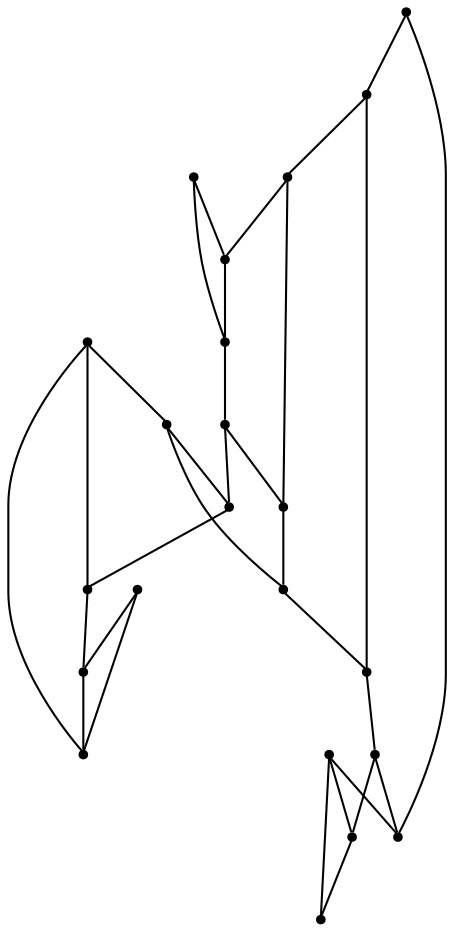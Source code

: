 graph {
  node [shape=point,comment="{\"directed\":false,\"doi\":\"10.1007/3-540-46648-7_16\",\"figure\":\"? (1)\"}"]

  v0 [pos="640.3300502425461,819.7083388255146"]
  v1 [pos="606.3257847836726,836.4612528684164"]
  v2 [pos="643.8304725022502,862.2156258928696"]
  v3 [pos="566.3207750125877,848.7133579340923"]
  v4 [pos="605.8257267317947,854.7143941776201"]
  v5 [pos="568.8210970650948,900.2221039829985"]
  v6 [pos="536.3170375549726,868.2166621363974"]
  v7 [pos="520.8151028260078,1003.7398202109522"]
  v8 [pos="470.80885253457086,783.4521841694681"]
  v9 [pos="432.80409086755645,991.2376507720759"]
  v10 [pos="473.8092246906765,1090.254621611964"]
  v11 [pos="427.80347855565986,792.2037059561394"]
  v12 [pos="443.30540533634525,821.2086296809766"]
  v13 [pos="386.79833678426036,801.7053254786716"]
  v14 [pos="423.8029743992396,843.7124520050455"]
  v15 [pos="308.0384941649031,850.2135534058139"]
  v16 [pos="420.30254419125606,869.7168894026992"]
  v17 [pos="392.79909699303045,902.7225569475219"]
  v18 [pos="510.06375933128004,906.2231402265263"]
  v19 [pos="480.05999008054727,871.2171802581613"]
  v20 [pos="548.3185420759539,945.7299409666975"]
  v21 [pos="410.0512587484062,947.2301364384192"]

  v0 -- v6 [id="-1",pos="640.3300502425461,819.7083388255146 632.2440131050621,800.2247624574429 612.9468761261076,787.452832605713 590.0737788734497,787.452832605713 558.0697456220877,787.452832605713 533.0666204763692,812.4571078943053 533.0666204763692,844.4625497409064 533.0666204763692,852.5997904517017 534.7887920733181,860.3925862550329 536.3170375549726,868.2166621363974"]
  v17 -- v21 [id="-2",pos="392.79909699303045,902.7225569475219 410.0512587484062,947.2301364384192 410.0512587484062,947.2301364384192 410.0512587484062,947.2301364384192"]
  v14 -- v12 [id="-3",pos="423.8029743992396,843.7124520050455 443.30540533634525,821.2086296809766 443.30540533634525,821.2086296809766 443.30540533634525,821.2086296809766"]
  v18 -- v21 [id="-4",pos="510.06375933128004,906.2231402265263 410.0512587484062,947.2301364384192 410.0512587484062,947.2301364384192 410.0512587484062,947.2301364384192"]
  v7 -- v20 [id="-5",pos="520.8151028260078,1003.7398202109522 548.3185420759539,945.7299409666975 548.3185420759539,945.7299409666975 548.3185420759539,945.7299409666975"]
  v20 -- v5 [id="-6",pos="548.3185420759539,945.7299409666975 568.8210970650948,900.2221039829985 568.8210970650948,900.2221039829985 568.8210970650948,900.2221039829985"]
  v6 -- v19 [id="-7",pos="536.3170375549726,868.2166621363974 480.05999008054727,871.2171802581613 480.05999008054727,871.2171802581613 480.05999008054727,871.2171802581613"]
  v19 -- v16 [id="-8",pos="480.05999008054727,871.2171802581613 420.30254419125606,869.7168894026992 420.30254419125606,869.7168894026992 420.30254419125606,869.7168894026992"]
  v20 -- v18 [id="-9",pos="548.3185420759539,945.7299409666975 510.06375933128004,906.2231402265263 510.06375933128004,906.2231402265263 510.06375933128004,906.2231402265263"]
  v18 -- v19 [id="-10",pos="510.06375933128004,906.2231402265263 480.05999008054727,871.2171802581613 480.05999008054727,871.2171802581613 480.05999008054727,871.2171802581613"]
  v0 -- v1 [id="-11",pos="640.3300502425461,819.7083388255146 606.3257847836726,836.4612528684164 606.3257847836726,836.4612528684164 606.3257847836726,836.4612528684164"]
  v2 -- v4 [id="-12",pos="643.8304725022502,862.2156258928696 605.8257267317947,854.7143941776201 605.8257267317947,854.7143941776201 605.8257267317947,854.7143941776201"]
  v15 -- v17 [id="-13",pos="308.0384941649031,850.2135534058139 308.0384941649031,882.4691550093561 334.04176720749507,908.4735606124294 366.04573687262166,908.4735606124294 375.480896048417,908.4735606124293 384.4529366867566,906.0652463958218 392.79909699303045,902.7225569475219"]
  v17 -- v16 [id="-14",pos="392.79909699303045,902.7225569475219 405.1672889722724,895.0116369464796 415.2079208408873,883.4367622571397 420.30254419125606,869.7168894026992"]
  v16 -- v14 [id="-15",pos="420.30254419125606,869.7168894026992 421.973265336217,863.8914544117936 423.05286347658443,857.7814623247267 423.0528634765845,851.463843477236 423.0528634765845,848.8765675949367 422.88293668409125,846.33504398546 423.8029743992396,843.7124520050455"]
  v15 -- v13 [id="-16",pos="308.0384941649031,850.2135534058139 308.0384941649031,819.4582744523141 334.04176720749507,794.4539991637218 366.04573687262166,794.4539991637218 373.7296203851497,794.4539991637218 381.1063505542356,795.9898306674147 386.79833678426036,801.7053254786716"]
  v10 -- v9 [id="-17",pos="473.8092246906765,1090.254621611964 439.0548801022655,1090.5046541905842 414.05175495654703,1065.500378901992 414.05175495654703,1033.494937055391 414.05175495654703,1016.446314777101 421.1463109051863,1001.3842508814955 432.80409086755645,991.2376507720759"]
  v14 -- v13 [id="-18",pos="423.8029743992396,843.7124520050455 419.82398606712235,823.2015097169309 406.1398730675436,806.3654508750517 386.79833678426036,801.7053254786716"]
  v12 -- v8 [id="-19",pos="443.30540533634525,821.2086296809766 446.8997839000393,819.9000800601905 449.9020595801863,820.458531945116 453.0566327273172,820.458531945116 467.058385352369,820.458531945116 478.05975787303566,809.4565897725414 478.05975787303566,795.4542566565236 478.05975787303566,790.2775936256509 476.55613832574636,785.5110456889824 470.80885253457086,783.4521841694681"]
  v11 -- v8 [id="-20",pos="427.80347855565986,792.2037059561394 428.0535075815988,781.4517963621852 439.0548801022655,770.4499813679314 453.0566327273172,770.4499813679314 461.88198394447943,770.4499813679313 469.51533731331216,774.8208075114935 470.80885253457086,783.4521841694681"]
  v9 -- v7 [id="-21",pos="432.80409086755645,991.2376507720759 442.6755033837029,981.945879792473 456.1027351161274,976.4852199201973 471.0588815605098,976.4852199201974 491.6197820451068,976.4852199201974 509.9814154948439,987.4820189760674 520.8151028260078,1003.7398202109522"]
  v10 -- v7 [id="-22",pos="473.8092246906765,1090.254621611964 502.06276691499835,1090.5046541905842 528.0660081644726,1065.500378901992 528.0660081644726,1033.494937055391 528.0660081644726,1022.7145996513286 525.1158551753231,1012.7285675513815 520.8151028260078,1003.7398202109522"]
  v11 -- v12 [id="-23",pos="427.80347855565986,792.2037059561394 428.0535075815988,806.3018858416963 434.6561187444985,815.348792917057 443.30540533634525,821.2086296809766"]
  v6 -- v5 [id="-25",pos="536.3170375549726,868.2166621363974 543.9911364441725,881.2486310457534 555.3883710084187,892.2811268658089 568.8210970650948,900.2221039829985"]
  v5 -- v2 [id="-26",pos="568.8210970650948,900.2221039829985 575.9866218874424,900.1482570605706 582.851959119756,901.4723940544205 590.0737788734497,901.4723940544205 615.6552129152587,901.4723940544205 636.7637127993876,884.857746691526 643.8304725022502,862.2156258928696"]
  v3 -- v4 [id="-27",pos="566.3207750125877,848.7133579340923 566.0707380383693,855.464491913481 575.0718783515244,864.4660462787726 586.0732508721911,864.4660462787726 594.32429615925,864.4660462787726 601.1571629831641,860.2114053483028 605.8257267317947,854.7143941776201"]
  v4 -- v1 [id="-28",pos="605.8257267317947,854.7143941776201 606.1968366175379,851.1434132269605 607.0758480166511,847.900656669836 607.0758480166511,844.4625497409064 607.0758480166511,841.6812340378552 606.5924645939702,839.0610478627065 606.3257847836726,836.4612528684164"]
  v3 -- v1 [id="-29",pos="566.3207750125877,848.7133579340923 566.0707380383693,832.4606044321715 575.0718783515244,823.4590500668799 586.0732508721911,823.4590500668799 595.2935540504309,823.4590500668799 602.7429192679128,828.7719957425986 606.3257847836726,836.4612528684164"]
  v21 -- v9 [id="-30",pos="410.0512587484062,947.2301364384192 432.80409086755645,991.2376507720759 432.80409086755645,991.2376507720759 432.80409086755645,991.2376507720759"]
  v2 -- v0 [id="-31",pos="643.8304725022502,862.2156258928696 646.0739428546367,856.705408513783 647.0808736842948,850.6846753056636 647.0808736842948,844.4625497409064 647.0808736842948,835.3312573086292 645.0456547090259,826.7698499185152 640.3300502425461,819.7083388255146"]
  v11 -- v13 [id="-24",pos="427.80347855565986,792.2037059561394 386.79833678426036,801.7053254786716 386.79833678426036,801.7053254786716 386.79833678426036,801.7053254786716"]
}